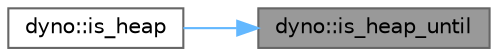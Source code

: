 digraph "dyno::is_heap_until"
{
 // LATEX_PDF_SIZE
  bgcolor="transparent";
  edge [fontname=Helvetica,fontsize=10,labelfontname=Helvetica,labelfontsize=10];
  node [fontname=Helvetica,fontsize=10,shape=box,height=0.2,width=0.4];
  rankdir="RL";
  Node1 [id="Node000001",label="dyno::is_heap_until",height=0.2,width=0.4,color="gray40", fillcolor="grey60", style="filled", fontcolor="black",tooltip="is_heap_until"];
  Node1 -> Node2 [id="edge1_Node000001_Node000002",dir="back",color="steelblue1",style="solid",tooltip=" "];
  Node2 [id="Node000002",label="dyno::is_heap",height=0.2,width=0.4,color="grey40", fillcolor="white", style="filled",URL="$namespacedyno.html#a215184649858918214fdf9df942dd479",tooltip=" "];
}
